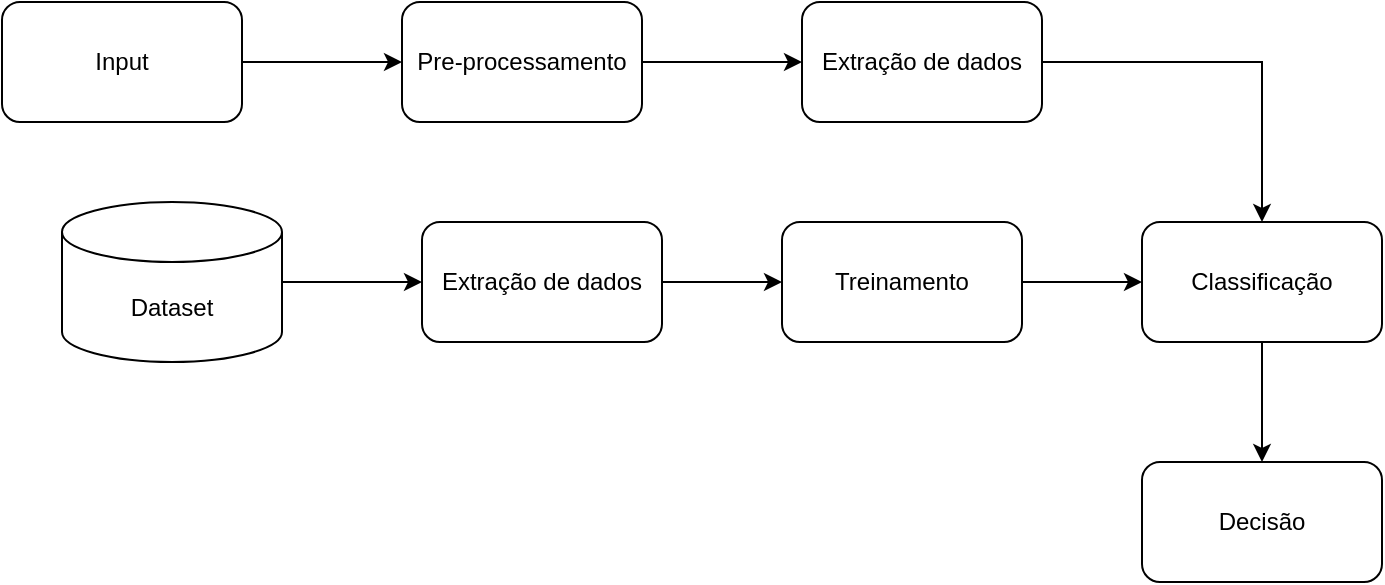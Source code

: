 <mxfile version="21.6.6" type="github">
  <diagram name="Page-1" id="aer8tdyePxqcCyjJOpLu">
    <mxGraphModel dx="969" dy="915" grid="1" gridSize="10" guides="1" tooltips="1" connect="1" arrows="1" fold="1" page="1" pageScale="1" pageWidth="850" pageHeight="1100" math="0" shadow="0">
      <root>
        <mxCell id="0" />
        <mxCell id="1" parent="0" />
        <mxCell id="OcRRa6MU9QqtEkqU5AI0-9" value="" style="edgeStyle=orthogonalEdgeStyle;rounded=0;orthogonalLoop=1;jettySize=auto;html=1;" edge="1" parent="1" source="OcRRa6MU9QqtEkqU5AI0-1" target="OcRRa6MU9QqtEkqU5AI0-2">
          <mxGeometry relative="1" as="geometry" />
        </mxCell>
        <mxCell id="OcRRa6MU9QqtEkqU5AI0-1" value="Input" style="rounded=1;whiteSpace=wrap;html=1;" vertex="1" parent="1">
          <mxGeometry x="20" y="100" width="120" height="60" as="geometry" />
        </mxCell>
        <mxCell id="OcRRa6MU9QqtEkqU5AI0-10" value="" style="edgeStyle=orthogonalEdgeStyle;rounded=0;orthogonalLoop=1;jettySize=auto;html=1;" edge="1" parent="1" source="OcRRa6MU9QqtEkqU5AI0-2" target="OcRRa6MU9QqtEkqU5AI0-3">
          <mxGeometry relative="1" as="geometry" />
        </mxCell>
        <mxCell id="OcRRa6MU9QqtEkqU5AI0-2" value="Pre-processamento" style="rounded=1;whiteSpace=wrap;html=1;" vertex="1" parent="1">
          <mxGeometry x="220" y="100" width="120" height="60" as="geometry" />
        </mxCell>
        <mxCell id="OcRRa6MU9QqtEkqU5AI0-11" style="edgeStyle=orthogonalEdgeStyle;rounded=0;orthogonalLoop=1;jettySize=auto;html=1;entryX=0.5;entryY=0;entryDx=0;entryDy=0;" edge="1" parent="1" source="OcRRa6MU9QqtEkqU5AI0-3" target="OcRRa6MU9QqtEkqU5AI0-4">
          <mxGeometry relative="1" as="geometry" />
        </mxCell>
        <mxCell id="OcRRa6MU9QqtEkqU5AI0-3" value="Extração de dados" style="rounded=1;whiteSpace=wrap;html=1;" vertex="1" parent="1">
          <mxGeometry x="420" y="100" width="120" height="60" as="geometry" />
        </mxCell>
        <mxCell id="OcRRa6MU9QqtEkqU5AI0-15" value="" style="edgeStyle=orthogonalEdgeStyle;rounded=0;orthogonalLoop=1;jettySize=auto;html=1;" edge="1" parent="1" source="OcRRa6MU9QqtEkqU5AI0-4" target="OcRRa6MU9QqtEkqU5AI0-8">
          <mxGeometry relative="1" as="geometry" />
        </mxCell>
        <mxCell id="OcRRa6MU9QqtEkqU5AI0-4" value="Classificação" style="rounded=1;whiteSpace=wrap;html=1;" vertex="1" parent="1">
          <mxGeometry x="590" y="210" width="120" height="60" as="geometry" />
        </mxCell>
        <mxCell id="OcRRa6MU9QqtEkqU5AI0-12" value="" style="edgeStyle=orthogonalEdgeStyle;rounded=0;orthogonalLoop=1;jettySize=auto;html=1;" edge="1" parent="1" source="OcRRa6MU9QqtEkqU5AI0-5" target="OcRRa6MU9QqtEkqU5AI0-4">
          <mxGeometry relative="1" as="geometry" />
        </mxCell>
        <mxCell id="OcRRa6MU9QqtEkqU5AI0-5" value="Treinamento" style="rounded=1;whiteSpace=wrap;html=1;" vertex="1" parent="1">
          <mxGeometry x="410" y="210" width="120" height="60" as="geometry" />
        </mxCell>
        <mxCell id="OcRRa6MU9QqtEkqU5AI0-13" value="" style="edgeStyle=orthogonalEdgeStyle;rounded=0;orthogonalLoop=1;jettySize=auto;html=1;" edge="1" parent="1" source="OcRRa6MU9QqtEkqU5AI0-6" target="OcRRa6MU9QqtEkqU5AI0-5">
          <mxGeometry relative="1" as="geometry" />
        </mxCell>
        <mxCell id="OcRRa6MU9QqtEkqU5AI0-6" value="Extração de dados" style="rounded=1;whiteSpace=wrap;html=1;" vertex="1" parent="1">
          <mxGeometry x="230" y="210" width="120" height="60" as="geometry" />
        </mxCell>
        <mxCell id="OcRRa6MU9QqtEkqU5AI0-14" value="" style="edgeStyle=orthogonalEdgeStyle;rounded=0;orthogonalLoop=1;jettySize=auto;html=1;" edge="1" parent="1" source="OcRRa6MU9QqtEkqU5AI0-7" target="OcRRa6MU9QqtEkqU5AI0-6">
          <mxGeometry relative="1" as="geometry" />
        </mxCell>
        <mxCell id="OcRRa6MU9QqtEkqU5AI0-7" value="Dataset" style="shape=cylinder3;whiteSpace=wrap;html=1;boundedLbl=1;backgroundOutline=1;size=15;" vertex="1" parent="1">
          <mxGeometry x="50" y="200" width="110" height="80" as="geometry" />
        </mxCell>
        <mxCell id="OcRRa6MU9QqtEkqU5AI0-8" value="Decisão" style="rounded=1;whiteSpace=wrap;html=1;" vertex="1" parent="1">
          <mxGeometry x="590" y="330" width="120" height="60" as="geometry" />
        </mxCell>
      </root>
    </mxGraphModel>
  </diagram>
</mxfile>
